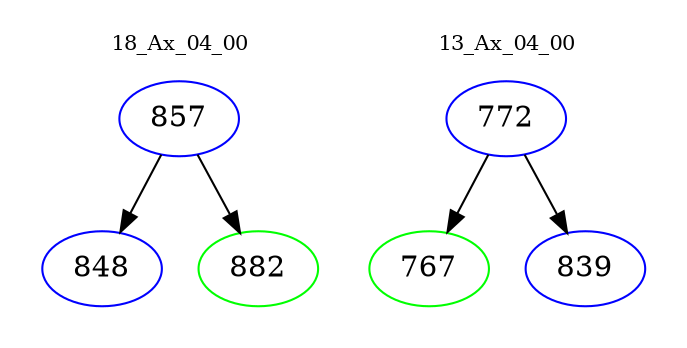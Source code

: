 digraph{
subgraph cluster_0 {
color = white
label = "18_Ax_04_00";
fontsize=10;
T0_857 [label="857", color="blue"]
T0_857 -> T0_848 [color="black"]
T0_848 [label="848", color="blue"]
T0_857 -> T0_882 [color="black"]
T0_882 [label="882", color="green"]
}
subgraph cluster_1 {
color = white
label = "13_Ax_04_00";
fontsize=10;
T1_772 [label="772", color="blue"]
T1_772 -> T1_767 [color="black"]
T1_767 [label="767", color="green"]
T1_772 -> T1_839 [color="black"]
T1_839 [label="839", color="blue"]
}
}
